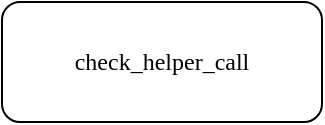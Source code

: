 <mxfile version="21.3.8" type="github">
  <diagram name="第 1 页" id="8sEBYS5rgmk9TC3wsvUR">
    <mxGraphModel dx="944" dy="651" grid="1" gridSize="10" guides="1" tooltips="1" connect="1" arrows="1" fold="1" page="1" pageScale="1" pageWidth="827" pageHeight="1169" math="0" shadow="0">
      <root>
        <mxCell id="0" />
        <mxCell id="1" parent="0" />
        <mxCell id="HvqN3O60-C0Y6aMKzHWY-1" value="check_helper_call" style="rounded=1;whiteSpace=wrap;html=1;fontFamily=Verdana;" vertex="1" parent="1">
          <mxGeometry x="170" y="410" width="160" height="60" as="geometry" />
        </mxCell>
      </root>
    </mxGraphModel>
  </diagram>
</mxfile>
